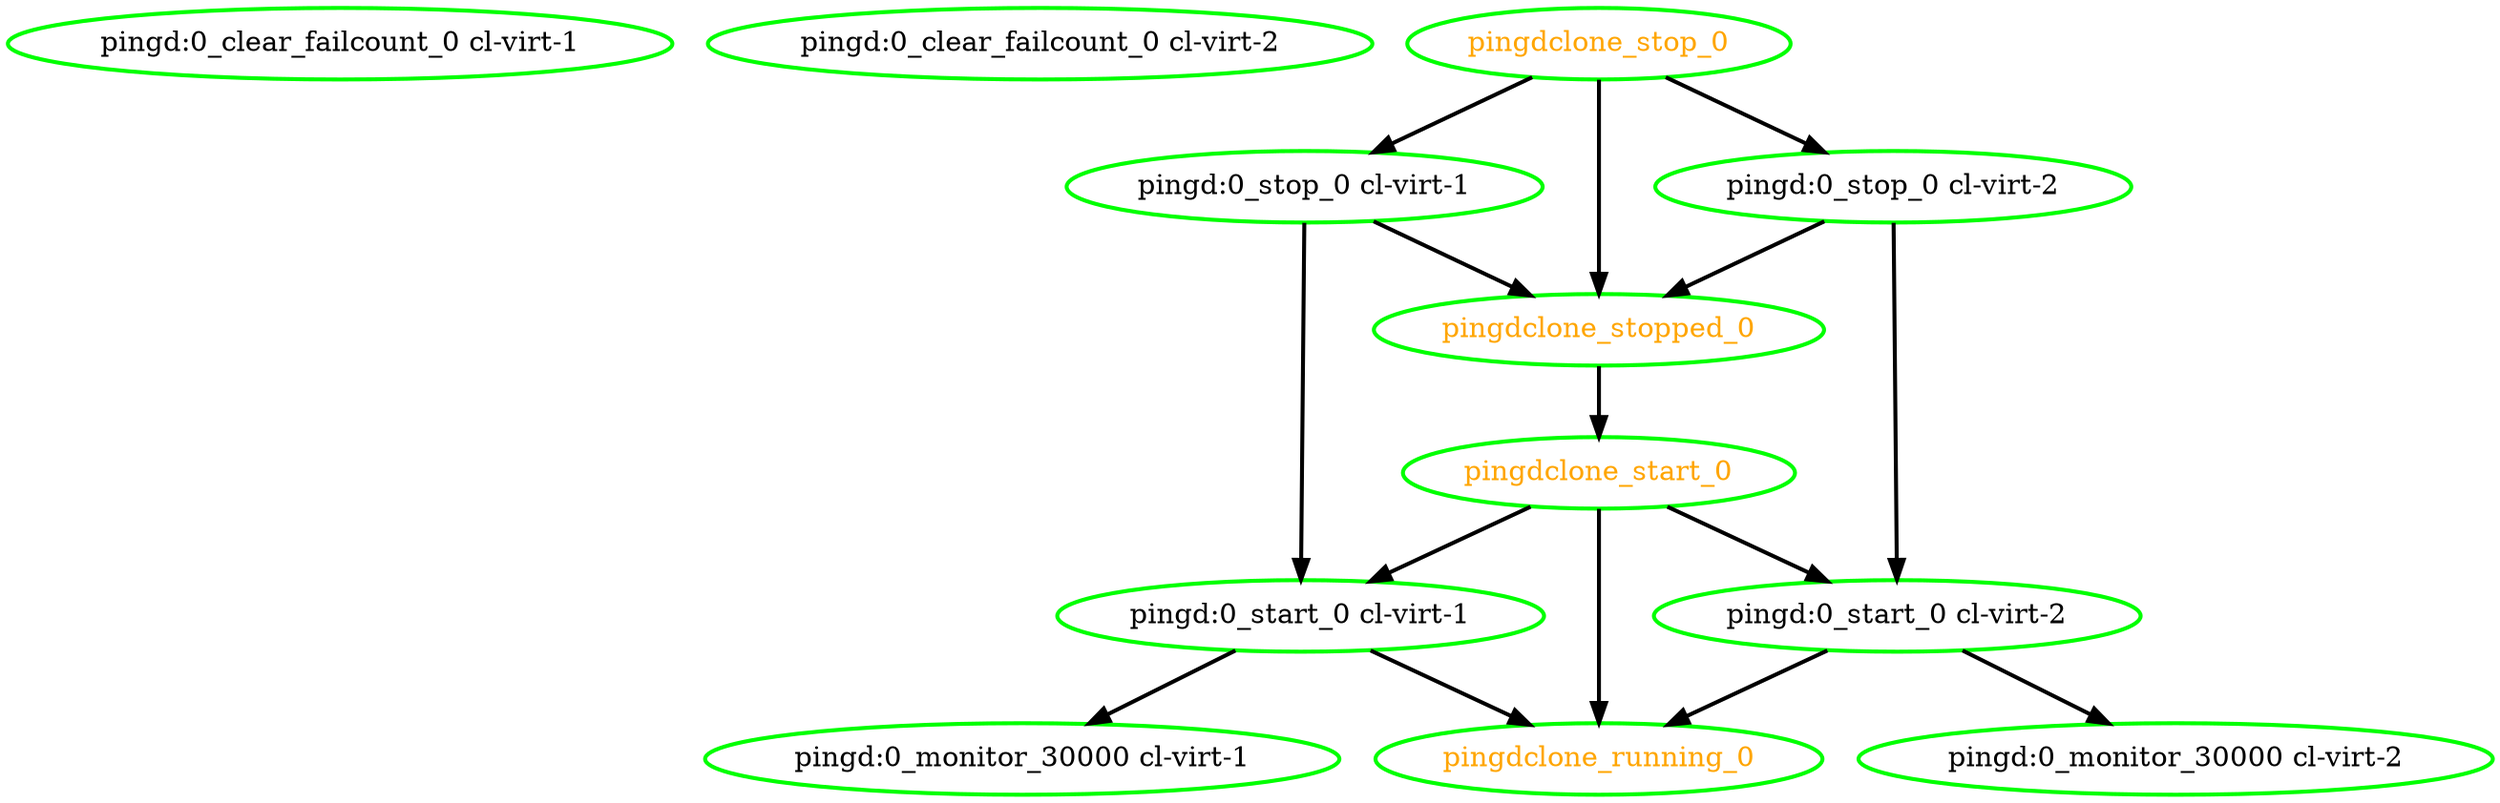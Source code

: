 digraph "g" {
"pingd:0_clear_failcount_0 cl-virt-1" [ style=bold color="green" fontcolor="black"]
"pingd:0_clear_failcount_0 cl-virt-2" [ style=bold color="green" fontcolor="black"]
"pingd:0_monitor_30000 cl-virt-1" [ style=bold color="green" fontcolor="black" ]
"pingd:0_monitor_30000 cl-virt-2" [ style=bold color="green" fontcolor="black"]
"pingd:0_start_0 cl-virt-1" -> "pingd:0_monitor_30000 cl-virt-1" [ style = bold]
"pingd:0_start_0 cl-virt-1" -> "pingdclone_running_0" [ style = bold]
"pingd:0_start_0 cl-virt-1" [ style=bold color="green" fontcolor="black" ]
"pingd:0_start_0 cl-virt-2" -> "pingd:0_monitor_30000 cl-virt-2" [ style = bold]
"pingd:0_start_0 cl-virt-2" -> "pingdclone_running_0" [ style = bold]
"pingd:0_start_0 cl-virt-2" [ style=bold color="green" fontcolor="black"]
"pingd:0_stop_0 cl-virt-1" -> "pingd:0_start_0 cl-virt-1" [ style = bold]
"pingd:0_stop_0 cl-virt-1" -> "pingdclone_stopped_0" [ style = bold]
"pingd:0_stop_0 cl-virt-1" [ style=bold color="green" fontcolor="black" ]
"pingd:0_stop_0 cl-virt-2" -> "pingd:0_start_0 cl-virt-2" [ style = bold]
"pingd:0_stop_0 cl-virt-2" -> "pingdclone_stopped_0" [ style = bold]
"pingd:0_stop_0 cl-virt-2" [ style=bold color="green" fontcolor="black"]
"pingdclone_running_0" [ style=bold color="green" fontcolor="orange" ]
"pingdclone_start_0" -> "pingd:0_start_0 cl-virt-1" [ style = bold]
"pingdclone_start_0" -> "pingd:0_start_0 cl-virt-2" [ style = bold]
"pingdclone_start_0" -> "pingdclone_running_0" [ style = bold]
"pingdclone_start_0" [ style=bold color="green" fontcolor="orange" ]
"pingdclone_stop_0" -> "pingd:0_stop_0 cl-virt-1" [ style = bold]
"pingdclone_stop_0" -> "pingd:0_stop_0 cl-virt-2" [ style = bold]
"pingdclone_stop_0" -> "pingdclone_stopped_0" [ style = bold]
"pingdclone_stop_0" [ style=bold color="green" fontcolor="orange" ]
"pingdclone_stopped_0" -> "pingdclone_start_0" [ style = bold]
"pingdclone_stopped_0" [ style=bold color="green" fontcolor="orange" ]
}
